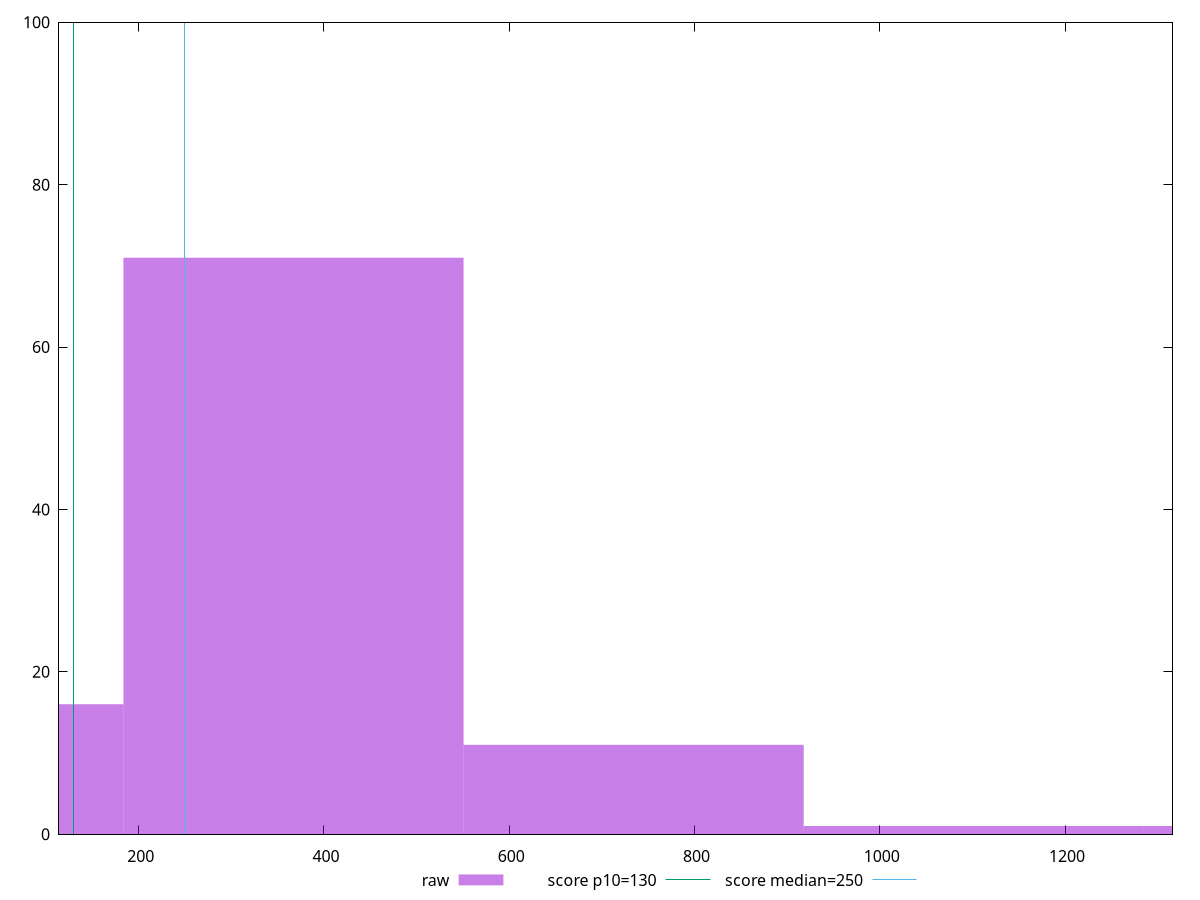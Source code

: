 reset

$raw <<EOF
367.1551335219384 71
0 16
734.3102670438768 11
1101.4654005658153 1
1468.6205340877536 1
EOF

set key outside below
set boxwidth 367.1551335219384
set xrange [114:1316]
set yrange [0:100]
set trange [0:100]
set style fill transparent solid 0.5 noborder

set parametric
set terminal svg size 640, 490 enhanced background rgb 'white'
set output "report_00015_2021-02-09T16-11-33.973Z/max-potential-fid/samples/pages+cached+noadtech+nomedia+nocss/raw/histogram.svg"

plot $raw title "raw" with boxes, \
     130,t title "score p10=130", \
     250,t title "score median=250"

reset
